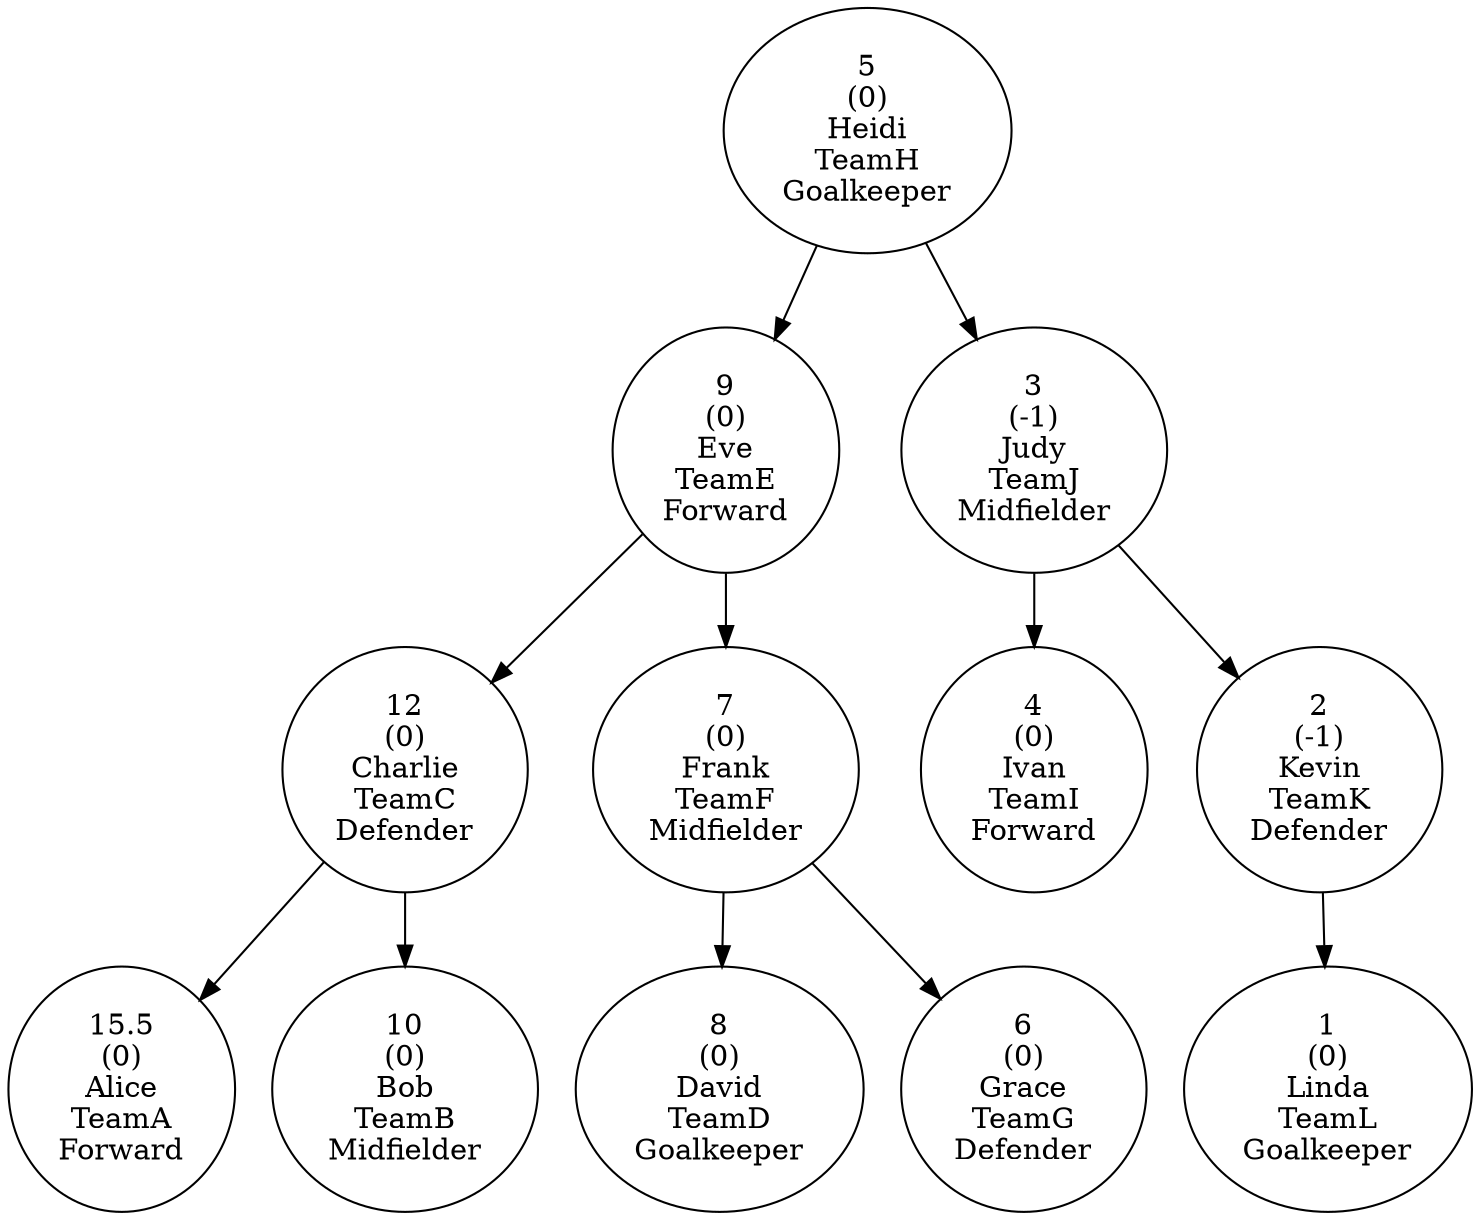 digraph AVLTree {
    node3 [label="5\n(0)\nHeidi\nTeamH\nGoalkeeper"];
    node4 [label="9\n(0)\nEve\nTeamE\nForward"];
    node5 [label="12\n(0)\nCharlie\nTeamC\nDefender"];
    node6 [label="15.5\n(0)\nAlice\nTeamA\nForward"];
    node5 -> node6;
    node7 [label="10\n(0)\nBob\nTeamB\nMidfielder"];
    node5 -> node7;
    node4 -> node5;
    node8 [label="7\n(0)\nFrank\nTeamF\nMidfielder"];
    node9 [label="8\n(0)\nDavid\nTeamD\nGoalkeeper"];
    node8 -> node9;
    node10 [label="6\n(0)\nGrace\nTeamG\nDefender"];
    node8 -> node10;
    node4 -> node8;
    node3 -> node4;
    node11 [label="3\n(-1)\nJudy\nTeamJ\nMidfielder"];
    node12 [label="4\n(0)\nIvan\nTeamI\nForward"];
    node11 -> node12;
    node13 [label="2\n(-1)\nKevin\nTeamK\nDefender"];
    node14 [label="1\n(0)\nLinda\nTeamL\nGoalkeeper"];
    node13 -> node14;
    node11 -> node13;
    node3 -> node11;
}
